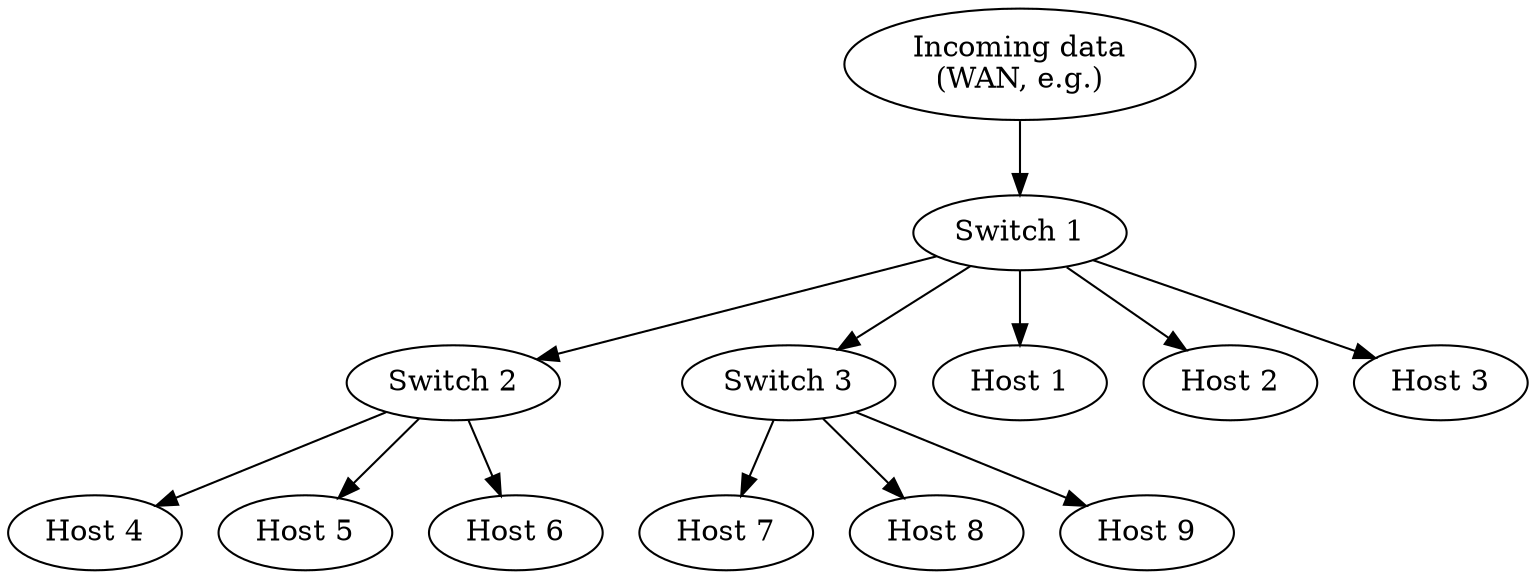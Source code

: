 digraph TOPO2 {
  incoming -> switch1;
  switch1 -> {switch2, switch3};

  switch1 -> {h1_1, h1_2, h1_3};
  switch2 -> {h2_1, h2_2, h2_3};
  switch3 -> {h3_1, h3_2, h3_3};

  incoming [label="Incoming data\n(WAN, e.g.)"];
  switch1 [label="Switch 1"];
  switch2 [label="Switch 2"];
  switch3 [label="Switch 3"];

  h1_1 [label="Host 1"];
  h1_2 [label="Host 2"];
  h1_3 [label="Host 3"];

  h2_1 [label="Host 4"];
  h2_2 [label="Host 5"];
  h2_3 [label="Host 6"];

  h3_1 [label="Host 7"];
  h3_2 [label="Host 8"];
  h3_3 [label="Host 9"];
}
